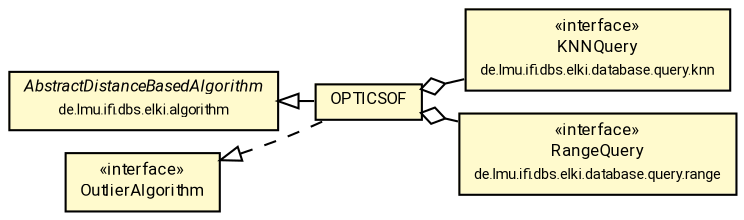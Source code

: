 #!/usr/local/bin/dot
#
# Class diagram 
# Generated by UMLGraph version R5_7_2-60-g0e99a6 (http://www.spinellis.gr/umlgraph/)
#

digraph G {
	graph [fontnames="svg"]
	edge [fontname="Roboto",fontsize=7,labelfontname="Roboto",labelfontsize=7,color="black"];
	node [fontname="Roboto",fontcolor="black",fontsize=8,shape=plaintext,margin=0,width=0,height=0];
	nodesep=0.15;
	ranksep=0.25;
	rankdir=LR;
	// de.lmu.ifi.dbs.elki.algorithm.outlier.OPTICSOF<O>
	c7516288 [label=<<table title="de.lmu.ifi.dbs.elki.algorithm.outlier.OPTICSOF" border="0" cellborder="1" cellspacing="0" cellpadding="2" bgcolor="lemonChiffon" href="OPTICSOF.html" target="_parent">
		<tr><td><table border="0" cellspacing="0" cellpadding="1">
		<tr><td align="center" balign="center"> <font face="Roboto">OPTICSOF</font> </td></tr>
		</table></td></tr>
		</table>>, URL="OPTICSOF.html"];
	// de.lmu.ifi.dbs.elki.algorithm.AbstractDistanceBasedAlgorithm<O, R extends de.lmu.ifi.dbs.elki.result.Result>
	c7517234 [label=<<table title="de.lmu.ifi.dbs.elki.algorithm.AbstractDistanceBasedAlgorithm" border="0" cellborder="1" cellspacing="0" cellpadding="2" bgcolor="LemonChiffon" href="../AbstractDistanceBasedAlgorithm.html" target="_parent">
		<tr><td><table border="0" cellspacing="0" cellpadding="1">
		<tr><td align="center" balign="center"> <font face="Roboto"><i>AbstractDistanceBasedAlgorithm</i></font> </td></tr>
		<tr><td align="center" balign="center"> <font face="Roboto" point-size="7.0">de.lmu.ifi.dbs.elki.algorithm</font> </td></tr>
		</table></td></tr>
		</table>>, URL="../AbstractDistanceBasedAlgorithm.html"];
	// de.lmu.ifi.dbs.elki.database.query.knn.KNNQuery<O>
	c7517274 [label=<<table title="de.lmu.ifi.dbs.elki.database.query.knn.KNNQuery" border="0" cellborder="1" cellspacing="0" cellpadding="2" bgcolor="LemonChiffon" href="../../database/query/knn/KNNQuery.html" target="_parent">
		<tr><td><table border="0" cellspacing="0" cellpadding="1">
		<tr><td align="center" balign="center"> &#171;interface&#187; </td></tr>
		<tr><td align="center" balign="center"> <font face="Roboto">KNNQuery</font> </td></tr>
		<tr><td align="center" balign="center"> <font face="Roboto" point-size="7.0">de.lmu.ifi.dbs.elki.database.query.knn</font> </td></tr>
		</table></td></tr>
		</table>>, URL="../../database/query/knn/KNNQuery.html"];
	// de.lmu.ifi.dbs.elki.database.query.range.RangeQuery<O>
	c7517276 [label=<<table title="de.lmu.ifi.dbs.elki.database.query.range.RangeQuery" border="0" cellborder="1" cellspacing="0" cellpadding="2" bgcolor="LemonChiffon" href="../../database/query/range/RangeQuery.html" target="_parent">
		<tr><td><table border="0" cellspacing="0" cellpadding="1">
		<tr><td align="center" balign="center"> &#171;interface&#187; </td></tr>
		<tr><td align="center" balign="center"> <font face="Roboto">RangeQuery</font> </td></tr>
		<tr><td align="center" balign="center"> <font face="Roboto" point-size="7.0">de.lmu.ifi.dbs.elki.database.query.range</font> </td></tr>
		</table></td></tr>
		</table>>, URL="../../database/query/range/RangeQuery.html"];
	// de.lmu.ifi.dbs.elki.algorithm.outlier.OutlierAlgorithm
	c7519116 [label=<<table title="de.lmu.ifi.dbs.elki.algorithm.outlier.OutlierAlgorithm" border="0" cellborder="1" cellspacing="0" cellpadding="2" bgcolor="LemonChiffon" href="OutlierAlgorithm.html" target="_parent">
		<tr><td><table border="0" cellspacing="0" cellpadding="1">
		<tr><td align="center" balign="center"> &#171;interface&#187; </td></tr>
		<tr><td align="center" balign="center"> <font face="Roboto">OutlierAlgorithm</font> </td></tr>
		</table></td></tr>
		</table>>, URL="OutlierAlgorithm.html"];
	// de.lmu.ifi.dbs.elki.algorithm.outlier.OPTICSOF<O> extends de.lmu.ifi.dbs.elki.algorithm.AbstractDistanceBasedAlgorithm<O, R extends de.lmu.ifi.dbs.elki.result.Result>
	c7517234 -> c7516288 [arrowtail=empty,dir=back,weight=10];
	// de.lmu.ifi.dbs.elki.algorithm.outlier.OPTICSOF<O> implements de.lmu.ifi.dbs.elki.algorithm.outlier.OutlierAlgorithm
	c7519116 -> c7516288 [arrowtail=empty,style=dashed,dir=back,weight=9];
	// de.lmu.ifi.dbs.elki.algorithm.outlier.OPTICSOF<O> has de.lmu.ifi.dbs.elki.database.query.knn.KNNQuery<O>
	c7516288 -> c7517274 [arrowhead=none,arrowtail=ediamond,dir=back,weight=4];
	// de.lmu.ifi.dbs.elki.algorithm.outlier.OPTICSOF<O> has de.lmu.ifi.dbs.elki.database.query.range.RangeQuery<O>
	c7516288 -> c7517276 [arrowhead=none,arrowtail=ediamond,dir=back,weight=4];
}

